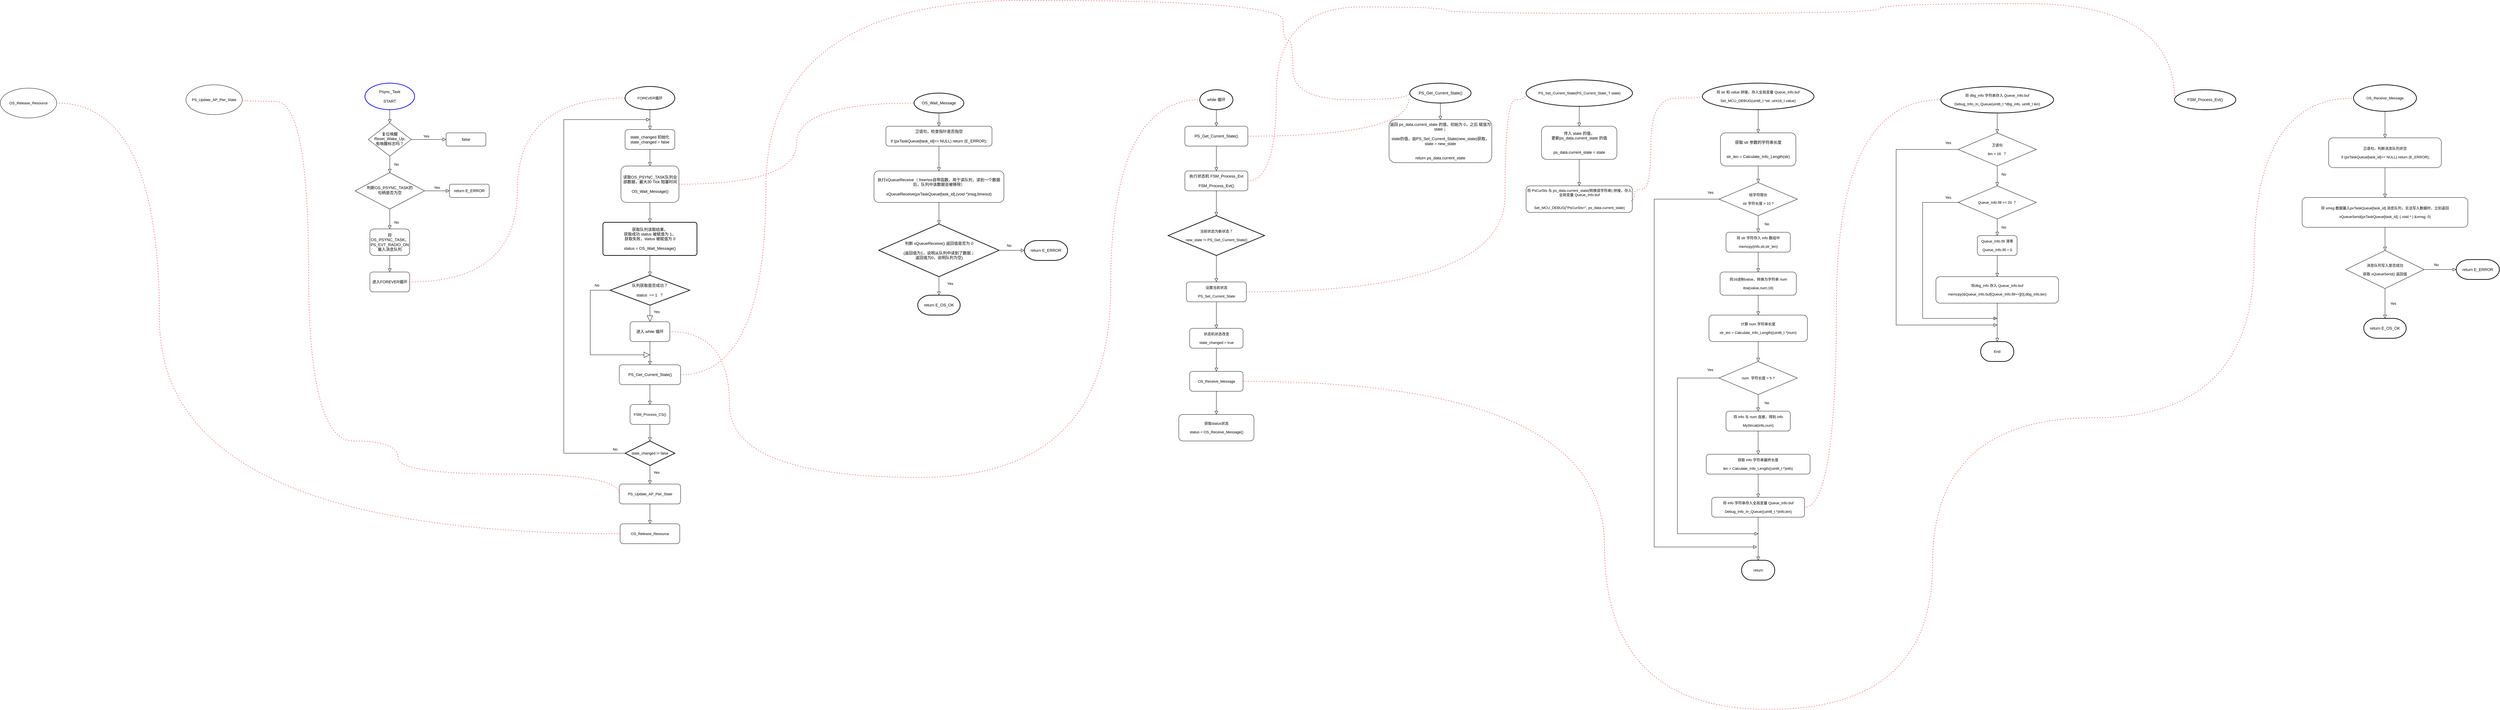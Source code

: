 <mxfile version="21.1.1" type="github">
  <diagram id="C5RBs43oDa-KdzZeNtuy" name="Page-1">
    <mxGraphModel dx="3630" dy="1656" grid="1" gridSize="10" guides="1" tooltips="1" connect="1" arrows="1" fold="1" page="1" pageScale="1" pageWidth="827" pageHeight="1169" math="0" shadow="0">
      <root>
        <mxCell id="WIyWlLk6GJQsqaUBKTNV-0" />
        <mxCell id="WIyWlLk6GJQsqaUBKTNV-1" parent="WIyWlLk6GJQsqaUBKTNV-0" />
        <mxCell id="h0zI696RxbgCG7kidYG2-146" value="" style="edgeStyle=orthogonalEdgeStyle;shape=connector;rounded=0;orthogonalLoop=1;jettySize=auto;html=1;shadow=0;labelBackgroundColor=none;strokeColor=default;strokeWidth=1;fontFamily=Helvetica;fontSize=11;fontColor=default;endArrow=block;endFill=0;endSize=8;" edge="1" parent="WIyWlLk6GJQsqaUBKTNV-1" source="h0zI696RxbgCG7kidYG2-1" target="h0zI696RxbgCG7kidYG2-6">
          <mxGeometry relative="1" as="geometry" />
        </mxCell>
        <mxCell id="h0zI696RxbgCG7kidYG2-1" value="state_changed 初始化&lt;br&gt;state_changed = false" style="rounded=1;whiteSpace=wrap;html=1;" vertex="1" parent="WIyWlLk6GJQsqaUBKTNV-1">
          <mxGeometry x="-35" y="170" width="150" height="60" as="geometry" />
        </mxCell>
        <mxCell id="h0zI696RxbgCG7kidYG2-145" value="" style="edgeStyle=orthogonalEdgeStyle;shape=connector;rounded=0;orthogonalLoop=1;jettySize=auto;html=1;shadow=0;labelBackgroundColor=none;strokeColor=default;strokeWidth=1;fontFamily=Helvetica;fontSize=11;fontColor=default;endArrow=block;endFill=0;endSize=8;" edge="1" parent="WIyWlLk6GJQsqaUBKTNV-1" source="h0zI696RxbgCG7kidYG2-6" target="h0zI696RxbgCG7kidYG2-34">
          <mxGeometry relative="1" as="geometry" />
        </mxCell>
        <mxCell id="h0zI696RxbgCG7kidYG2-6" value="读取OS_PSYNC_TASK队列全部数据，最大30 Tick 阻塞时间&lt;br&gt;&lt;br&gt;OS_Wait_Message()" style="rounded=1;whiteSpace=wrap;html=1;" vertex="1" parent="WIyWlLk6GJQsqaUBKTNV-1">
          <mxGeometry x="-47.5" y="280" width="175" height="110" as="geometry" />
        </mxCell>
        <mxCell id="h0zI696RxbgCG7kidYG2-151" value="" style="edgeStyle=orthogonalEdgeStyle;shape=connector;rounded=0;orthogonalLoop=1;jettySize=auto;html=1;shadow=0;labelBackgroundColor=none;strokeColor=default;strokeWidth=1;fontFamily=Helvetica;fontSize=11;fontColor=default;endArrow=block;endFill=0;endSize=8;" edge="1" parent="WIyWlLk6GJQsqaUBKTNV-1" source="h0zI696RxbgCG7kidYG2-9" target="h0zI696RxbgCG7kidYG2-16">
          <mxGeometry relative="1" as="geometry" />
        </mxCell>
        <mxCell id="h0zI696RxbgCG7kidYG2-9" value="卫语句，检查指针是否指空&lt;br&gt;&lt;br&gt;if (pxTaskQueue[task_id]== NULL) return (E_ERROR);" style="rounded=1;whiteSpace=wrap;html=1;" vertex="1" parent="WIyWlLk6GJQsqaUBKTNV-1">
          <mxGeometry x="752" y="160" width="320" height="60" as="geometry" />
        </mxCell>
        <mxCell id="h0zI696RxbgCG7kidYG2-152" value="" style="edgeStyle=orthogonalEdgeStyle;shape=connector;rounded=0;orthogonalLoop=1;jettySize=auto;html=1;shadow=0;labelBackgroundColor=none;strokeColor=default;strokeWidth=1;fontFamily=Helvetica;fontSize=11;fontColor=default;endArrow=block;endFill=0;endSize=8;" edge="1" parent="WIyWlLk6GJQsqaUBKTNV-1" source="h0zI696RxbgCG7kidYG2-16" target="h0zI696RxbgCG7kidYG2-22">
          <mxGeometry relative="1" as="geometry" />
        </mxCell>
        <mxCell id="h0zI696RxbgCG7kidYG2-16" value="执行xQueueReceive（ freertos自带函数，用于读队列，读到一个数据后，队列中该数据会被移除）&lt;br&gt;&lt;br&gt;xQueueReceive(pxTaskQueue[task_id],(void *)msg,timeout)" style="rounded=1;whiteSpace=wrap;html=1;" vertex="1" parent="WIyWlLk6GJQsqaUBKTNV-1">
          <mxGeometry x="716" y="295" width="392" height="95" as="geometry" />
        </mxCell>
        <mxCell id="h0zI696RxbgCG7kidYG2-153" value="" style="edgeStyle=orthogonalEdgeStyle;shape=connector;rounded=0;orthogonalLoop=1;jettySize=auto;html=1;shadow=0;labelBackgroundColor=none;strokeColor=default;strokeWidth=1;fontFamily=Helvetica;fontSize=11;fontColor=default;endArrow=block;endFill=0;endSize=8;" edge="1" parent="WIyWlLk6GJQsqaUBKTNV-1" source="h0zI696RxbgCG7kidYG2-22" target="h0zI696RxbgCG7kidYG2-29">
          <mxGeometry relative="1" as="geometry" />
        </mxCell>
        <mxCell id="h0zI696RxbgCG7kidYG2-154" value="" style="edgeStyle=orthogonalEdgeStyle;shape=connector;rounded=0;orthogonalLoop=1;jettySize=auto;html=1;shadow=0;labelBackgroundColor=none;strokeColor=default;strokeWidth=1;fontFamily=Helvetica;fontSize=11;fontColor=default;endArrow=block;endFill=0;endSize=8;" edge="1" parent="WIyWlLk6GJQsqaUBKTNV-1" source="h0zI696RxbgCG7kidYG2-22" target="h0zI696RxbgCG7kidYG2-26">
          <mxGeometry relative="1" as="geometry" />
        </mxCell>
        <mxCell id="h0zI696RxbgCG7kidYG2-22" value="判断 xQueueReceive() 返回值是否为 0&lt;br&gt;&lt;br&gt;(返回值为1，说明从队列中读到了数据；&lt;br&gt;返回值为0，说明队列为空)" style="strokeWidth=2;html=1;shape=mxgraph.flowchart.decision;whiteSpace=wrap;rounded=1;strokeColor=default;fontFamily=Helvetica;fontSize=12;fontColor=default;fillColor=default;" vertex="1" parent="WIyWlLk6GJQsqaUBKTNV-1">
          <mxGeometry x="730.5" y="455" width="363" height="159" as="geometry" />
        </mxCell>
        <mxCell id="h0zI696RxbgCG7kidYG2-26" value="return&amp;nbsp;E_OS_OK" style="strokeWidth=2;html=1;shape=mxgraph.flowchart.terminator;whiteSpace=wrap;rounded=1;strokeColor=default;fontFamily=Helvetica;fontSize=12;fontColor=default;fillColor=default;" vertex="1" parent="WIyWlLk6GJQsqaUBKTNV-1">
          <mxGeometry x="848" y="670" width="128" height="60" as="geometry" />
        </mxCell>
        <mxCell id="h0zI696RxbgCG7kidYG2-150" value="" style="edgeStyle=orthogonalEdgeStyle;shape=connector;rounded=0;orthogonalLoop=1;jettySize=auto;html=1;shadow=0;labelBackgroundColor=none;strokeColor=default;strokeWidth=1;fontFamily=Helvetica;fontSize=11;fontColor=default;endArrow=block;endFill=0;endSize=8;" edge="1" parent="WIyWlLk6GJQsqaUBKTNV-1" source="h0zI696RxbgCG7kidYG2-28" target="h0zI696RxbgCG7kidYG2-9">
          <mxGeometry relative="1" as="geometry" />
        </mxCell>
        <mxCell id="h0zI696RxbgCG7kidYG2-28" value="OS_Wait_Message" style="strokeWidth=2;html=1;shape=mxgraph.flowchart.start_1;whiteSpace=wrap;rounded=1;strokeColor=default;fontFamily=Helvetica;fontSize=12;fontColor=default;fillColor=default;" vertex="1" parent="WIyWlLk6GJQsqaUBKTNV-1">
          <mxGeometry x="837" y="60" width="150" height="60" as="geometry" />
        </mxCell>
        <mxCell id="h0zI696RxbgCG7kidYG2-29" value="return&amp;nbsp;E_ERROR" style="strokeWidth=2;html=1;shape=mxgraph.flowchart.terminator;whiteSpace=wrap;rounded=1;strokeColor=default;fontFamily=Helvetica;fontSize=12;fontColor=default;fillColor=default;" vertex="1" parent="WIyWlLk6GJQsqaUBKTNV-1">
          <mxGeometry x="1170" y="505" width="130" height="60" as="geometry" />
        </mxCell>
        <mxCell id="h0zI696RxbgCG7kidYG2-116" value="" style="edgeStyle=orthogonalEdgeStyle;shape=connector;rounded=0;orthogonalLoop=1;jettySize=auto;html=1;shadow=0;labelBackgroundColor=none;strokeColor=default;strokeWidth=1;fontFamily=Helvetica;fontSize=11;fontColor=default;endArrow=block;endFill=0;endSize=8;" edge="1" parent="WIyWlLk6GJQsqaUBKTNV-1" source="h0zI696RxbgCG7kidYG2-34" target="h0zI696RxbgCG7kidYG2-37">
          <mxGeometry relative="1" as="geometry" />
        </mxCell>
        <mxCell id="h0zI696RxbgCG7kidYG2-34" value="获取队列读取结果，&lt;br&gt;获取成功 status 被赋值为 1，&lt;br&gt;获取失败，status 被赋值为 0&lt;br&gt;&lt;br&gt;status = OS_Wait_Message()" style="rounded=1;whiteSpace=wrap;html=1;absoluteArcSize=1;arcSize=14;strokeWidth=2;strokeColor=default;fontFamily=Helvetica;fontSize=12;fontColor=default;fillColor=default;fontStyle=0" vertex="1" parent="WIyWlLk6GJQsqaUBKTNV-1">
          <mxGeometry x="-101.87" y="450" width="283.75" height="100" as="geometry" />
        </mxCell>
        <mxCell id="h0zI696RxbgCG7kidYG2-37" value="队列获取是否成功？&lt;br&gt;&lt;br&gt;status&amp;nbsp; == 1&amp;nbsp; ？" style="strokeWidth=2;html=1;shape=mxgraph.flowchart.decision;whiteSpace=wrap;rounded=1;strokeColor=default;fontFamily=Helvetica;fontSize=12;fontColor=default;fillColor=default;" vertex="1" parent="WIyWlLk6GJQsqaUBKTNV-1">
          <mxGeometry x="-80" y="610" width="240" height="90" as="geometry" />
        </mxCell>
        <mxCell id="h0zI696RxbgCG7kidYG2-200" value="" style="edgeStyle=orthogonalEdgeStyle;shape=connector;rounded=0;orthogonalLoop=1;jettySize=auto;html=1;shadow=0;labelBackgroundColor=none;strokeColor=default;strokeWidth=1;fontFamily=Helvetica;fontSize=11;fontColor=default;endArrow=block;endFill=0;endSize=8;" edge="1" parent="WIyWlLk6GJQsqaUBKTNV-1" source="h0zI696RxbgCG7kidYG2-40" target="h0zI696RxbgCG7kidYG2-198">
          <mxGeometry relative="1" as="geometry" />
        </mxCell>
        <mxCell id="h0zI696RxbgCG7kidYG2-40" value="PS_Get_Current_State()" style="rounded=1;whiteSpace=wrap;html=1;strokeColor=default;fontFamily=Helvetica;fontSize=12;fontColor=default;fillColor=default;" vertex="1" parent="WIyWlLk6GJQsqaUBKTNV-1">
          <mxGeometry x="1654" y="160" width="190" height="60" as="geometry" />
        </mxCell>
        <mxCell id="h0zI696RxbgCG7kidYG2-77" value="" style="edgeStyle=orthogonalEdgeStyle;shape=connector;rounded=0;orthogonalLoop=1;jettySize=auto;html=1;shadow=0;labelBackgroundColor=none;strokeColor=default;strokeWidth=1;fontFamily=Helvetica;fontSize=11;fontColor=default;endArrow=block;endFill=0;endSize=8;exitX=0.5;exitY=1;exitDx=0;exitDy=0;" edge="1" parent="WIyWlLk6GJQsqaUBKTNV-1" source="h0zI696RxbgCG7kidYG2-44" target="h0zI696RxbgCG7kidYG2-54">
          <mxGeometry relative="1" as="geometry">
            <Array as="points" />
          </mxGeometry>
        </mxCell>
        <mxCell id="h0zI696RxbgCG7kidYG2-44" value="进入 while 循环" style="rounded=1;whiteSpace=wrap;html=1;strokeColor=default;fontFamily=Helvetica;fontSize=12;fontColor=default;fillColor=default;" vertex="1" parent="WIyWlLk6GJQsqaUBKTNV-1">
          <mxGeometry x="-20" y="750" width="120" height="60" as="geometry" />
        </mxCell>
        <mxCell id="h0zI696RxbgCG7kidYG2-155" value="" style="edgeStyle=orthogonalEdgeStyle;shape=connector;rounded=0;orthogonalLoop=1;jettySize=auto;html=1;shadow=0;labelBackgroundColor=none;strokeColor=default;strokeWidth=1;fontFamily=Helvetica;fontSize=11;fontColor=default;endArrow=block;endFill=0;endSize=8;" edge="1" parent="WIyWlLk6GJQsqaUBKTNV-1" source="h0zI696RxbgCG7kidYG2-45" target="h0zI696RxbgCG7kidYG2-40">
          <mxGeometry relative="1" as="geometry" />
        </mxCell>
        <mxCell id="h0zI696RxbgCG7kidYG2-45" value="while 循环" style="strokeWidth=2;html=1;shape=mxgraph.flowchart.start_1;whiteSpace=wrap;rounded=1;strokeColor=default;fontFamily=Helvetica;fontSize=12;fontColor=default;fillColor=default;" vertex="1" parent="WIyWlLk6GJQsqaUBKTNV-1">
          <mxGeometry x="1699" y="50" width="100" height="60" as="geometry" />
        </mxCell>
        <mxCell id="h0zI696RxbgCG7kidYG2-51" value="" style="endArrow=none;dashed=1;html=1;dashPattern=1 3;strokeWidth=2;rounded=0;fontFamily=Helvetica;fontSize=12;fontColor=default;exitX=1;exitY=0.5;exitDx=0;exitDy=0;entryX=0;entryY=0.5;entryDx=0;entryDy=0;entryPerimeter=0;edgeStyle=orthogonalEdgeStyle;curved=1;fillColor=#FF3333;strokeColor=#FF3333;" edge="1" parent="WIyWlLk6GJQsqaUBKTNV-1" source="h0zI696RxbgCG7kidYG2-6" target="h0zI696RxbgCG7kidYG2-28">
          <mxGeometry width="50" height="50" relative="1" as="geometry">
            <mxPoint x="330" y="520" as="sourcePoint" />
            <mxPoint x="550" y="470" as="targetPoint" />
          </mxGeometry>
        </mxCell>
        <mxCell id="h0zI696RxbgCG7kidYG2-53" value="" style="endArrow=none;dashed=1;html=1;dashPattern=1 3;strokeWidth=2;rounded=0;fontFamily=Helvetica;fontSize=12;fontColor=default;exitX=1;exitY=0.5;exitDx=0;exitDy=0;edgeStyle=orthogonalEdgeStyle;curved=1;fillColor=#FF3333;strokeColor=#FF3333;entryX=0;entryY=0.5;entryDx=0;entryDy=0;entryPerimeter=0;" edge="1" parent="WIyWlLk6GJQsqaUBKTNV-1" source="h0zI696RxbgCG7kidYG2-44" target="h0zI696RxbgCG7kidYG2-45">
          <mxGeometry width="50" height="50" relative="1" as="geometry">
            <mxPoint x="970.43" y="885" as="sourcePoint" />
            <mxPoint x="1690" y="80" as="targetPoint" />
            <Array as="points">
              <mxPoint x="280" y="1220" />
              <mxPoint x="1430" y="1220" />
              <mxPoint x="1430" y="80" />
            </Array>
          </mxGeometry>
        </mxCell>
        <mxCell id="h0zI696RxbgCG7kidYG2-158" value="" style="edgeStyle=orthogonalEdgeStyle;shape=connector;rounded=0;orthogonalLoop=1;jettySize=auto;html=1;shadow=0;labelBackgroundColor=none;strokeColor=default;strokeWidth=1;fontFamily=Helvetica;fontSize=11;fontColor=default;endArrow=block;endFill=0;endSize=8;" edge="1" parent="WIyWlLk6GJQsqaUBKTNV-1" source="h0zI696RxbgCG7kidYG2-54" target="h0zI696RxbgCG7kidYG2-157">
          <mxGeometry relative="1" as="geometry" />
        </mxCell>
        <mxCell id="h0zI696RxbgCG7kidYG2-54" value="PS_Get_Current_State()" style="rounded=1;whiteSpace=wrap;html=1;strokeColor=default;fontFamily=Helvetica;fontSize=12;fontColor=default;fillColor=default;" vertex="1" parent="WIyWlLk6GJQsqaUBKTNV-1">
          <mxGeometry x="-52.49" y="880" width="185" height="60" as="geometry" />
        </mxCell>
        <mxCell id="h0zI696RxbgCG7kidYG2-55" value="返回 ps_data.current_state 的值，初始为 0，之后 赋值为 state；&lt;br&gt;&lt;br&gt;&lt;div style=&quot;&quot;&gt;&lt;span style=&quot;background-color: initial;&quot;&gt;state的值，由PS_Set_Current_State(new_state)获取，state = new_state&lt;/span&gt;&lt;/div&gt;&lt;br&gt;&lt;br&gt;return&amp;nbsp;ps_data.current_state" style="rounded=1;whiteSpace=wrap;html=1;strokeColor=default;fontFamily=Helvetica;fontSize=12;fontColor=default;fillColor=default;align=center;" vertex="1" parent="WIyWlLk6GJQsqaUBKTNV-1">
          <mxGeometry x="2270" y="140" width="310" height="130" as="geometry" />
        </mxCell>
        <mxCell id="h0zI696RxbgCG7kidYG2-156" value="" style="edgeStyle=orthogonalEdgeStyle;shape=connector;rounded=0;orthogonalLoop=1;jettySize=auto;html=1;shadow=0;labelBackgroundColor=none;strokeColor=default;strokeWidth=1;fontFamily=Helvetica;fontSize=11;fontColor=default;endArrow=block;endFill=0;endSize=8;" edge="1" parent="WIyWlLk6GJQsqaUBKTNV-1" source="h0zI696RxbgCG7kidYG2-57" target="h0zI696RxbgCG7kidYG2-55">
          <mxGeometry relative="1" as="geometry" />
        </mxCell>
        <mxCell id="h0zI696RxbgCG7kidYG2-57" value="PS_Get_Current_State()" style="strokeWidth=2;html=1;shape=mxgraph.flowchart.start_1;whiteSpace=wrap;rounded=1;strokeColor=default;fontFamily=Helvetica;fontSize=12;fontColor=default;fillColor=default;" vertex="1" parent="WIyWlLk6GJQsqaUBKTNV-1">
          <mxGeometry x="2332.5" y="30" width="185" height="60" as="geometry" />
        </mxCell>
        <mxCell id="h0zI696RxbgCG7kidYG2-82" value="" style="endArrow=none;dashed=1;html=1;dashPattern=1 3;strokeWidth=2;rounded=0;fontFamily=Helvetica;fontSize=12;fontColor=default;edgeStyle=orthogonalEdgeStyle;curved=1;fillColor=#FF3333;strokeColor=#FF3333;entryX=0;entryY=0.5;entryDx=0;entryDy=0;entryPerimeter=0;exitX=1;exitY=0.5;exitDx=0;exitDy=0;" edge="1" parent="WIyWlLk6GJQsqaUBKTNV-1" source="h0zI696RxbgCG7kidYG2-54" target="h0zI696RxbgCG7kidYG2-57">
          <mxGeometry width="50" height="50" relative="1" as="geometry">
            <mxPoint x="490" y="1500" as="sourcePoint" />
            <mxPoint x="1909.51" y="270" as="targetPoint" />
            <Array as="points">
              <mxPoint x="390" y="910" />
              <mxPoint x="390" y="-220" />
              <mxPoint x="1950" y="-220" />
              <mxPoint x="1950" y="-100" />
              <mxPoint x="1980" y="-100" />
              <mxPoint x="1980" y="80" />
            </Array>
          </mxGeometry>
        </mxCell>
        <mxCell id="h0zI696RxbgCG7kidYG2-122" value="Yes" style="endArrow=block;endSize=16;endFill=0;html=1;rounded=0;shadow=0;labelBackgroundColor=none;strokeColor=default;strokeWidth=1;fontFamily=Helvetica;fontSize=11;fontColor=default;shape=connector;exitX=0.5;exitY=1;exitDx=0;exitDy=0;exitPerimeter=0;" edge="1" parent="WIyWlLk6GJQsqaUBKTNV-1" source="h0zI696RxbgCG7kidYG2-37" target="h0zI696RxbgCG7kidYG2-44">
          <mxGeometry x="-0.2" y="20" width="160" relative="1" as="geometry">
            <mxPoint x="140" y="890" as="sourcePoint" />
            <mxPoint x="300" y="890" as="targetPoint" />
            <mxPoint as="offset" />
          </mxGeometry>
        </mxCell>
        <mxCell id="h0zI696RxbgCG7kidYG2-144" value="No" style="endArrow=block;endSize=16;endFill=0;html=1;rounded=0;shadow=0;labelBackgroundColor=none;strokeColor=default;strokeWidth=1;fontFamily=Helvetica;fontSize=11;fontColor=default;shape=connector;exitX=0;exitY=0.5;exitDx=0;exitDy=0;exitPerimeter=0;" edge="1" parent="WIyWlLk6GJQsqaUBKTNV-1" source="h0zI696RxbgCG7kidYG2-37">
          <mxGeometry x="-0.816" y="-15" width="160" relative="1" as="geometry">
            <mxPoint x="60" y="720" as="sourcePoint" />
            <mxPoint x="40" y="850" as="targetPoint" />
            <Array as="points">
              <mxPoint x="-140" y="655" />
              <mxPoint x="-140" y="850" />
            </Array>
            <mxPoint as="offset" />
          </mxGeometry>
        </mxCell>
        <mxCell id="h0zI696RxbgCG7kidYG2-160" value="" style="edgeStyle=orthogonalEdgeStyle;shape=connector;rounded=0;orthogonalLoop=1;jettySize=auto;html=1;shadow=0;labelBackgroundColor=none;strokeColor=default;strokeWidth=1;fontFamily=Helvetica;fontSize=11;fontColor=default;endArrow=block;endFill=0;endSize=8;" edge="1" parent="WIyWlLk6GJQsqaUBKTNV-1" source="h0zI696RxbgCG7kidYG2-157" target="h0zI696RxbgCG7kidYG2-159">
          <mxGeometry relative="1" as="geometry" />
        </mxCell>
        <mxCell id="h0zI696RxbgCG7kidYG2-157" value="FSM_Process_CS()" style="rounded=1;whiteSpace=wrap;html=1;shadow=0;strokeColor=default;strokeWidth=1;fontFamily=Helvetica;fontSize=11;fontColor=default;fillColor=default;" vertex="1" parent="WIyWlLk6GJQsqaUBKTNV-1">
          <mxGeometry x="-20" y="1000" width="120" height="60" as="geometry" />
        </mxCell>
        <mxCell id="h0zI696RxbgCG7kidYG2-162" value="" style="edgeStyle=orthogonalEdgeStyle;shape=connector;rounded=0;orthogonalLoop=1;jettySize=auto;html=1;shadow=0;labelBackgroundColor=none;strokeColor=default;strokeWidth=1;fontFamily=Helvetica;fontSize=11;fontColor=default;endArrow=block;endFill=0;endSize=8;" edge="1" parent="WIyWlLk6GJQsqaUBKTNV-1" source="h0zI696RxbgCG7kidYG2-159" target="h0zI696RxbgCG7kidYG2-161">
          <mxGeometry relative="1" as="geometry" />
        </mxCell>
        <mxCell id="h0zI696RxbgCG7kidYG2-184" style="edgeStyle=orthogonalEdgeStyle;shape=connector;rounded=0;orthogonalLoop=1;jettySize=auto;html=1;exitX=0;exitY=0.5;exitDx=0;exitDy=0;exitPerimeter=0;shadow=0;labelBackgroundColor=none;strokeColor=default;strokeWidth=1;fontFamily=Helvetica;fontSize=11;fontColor=default;endArrow=block;endFill=0;endSize=8;" edge="1" parent="WIyWlLk6GJQsqaUBKTNV-1" source="h0zI696RxbgCG7kidYG2-159">
          <mxGeometry relative="1" as="geometry">
            <mxPoint x="40" y="140" as="targetPoint" />
            <Array as="points">
              <mxPoint x="-220" y="1147" />
              <mxPoint x="-220" y="140" />
            </Array>
          </mxGeometry>
        </mxCell>
        <mxCell id="h0zI696RxbgCG7kidYG2-159" value="state_changed != false" style="strokeWidth=2;html=1;shape=mxgraph.flowchart.decision;whiteSpace=wrap;shadow=0;strokeColor=default;fontFamily=Helvetica;fontSize=11;fontColor=default;fillColor=default;" vertex="1" parent="WIyWlLk6GJQsqaUBKTNV-1">
          <mxGeometry x="-34.99" y="1110" width="150" height="74" as="geometry" />
        </mxCell>
        <mxCell id="h0zI696RxbgCG7kidYG2-164" value="" style="edgeStyle=orthogonalEdgeStyle;shape=connector;rounded=0;orthogonalLoop=1;jettySize=auto;html=1;shadow=0;labelBackgroundColor=none;strokeColor=default;strokeWidth=1;fontFamily=Helvetica;fontSize=11;fontColor=default;endArrow=block;endFill=0;endSize=8;" edge="1" parent="WIyWlLk6GJQsqaUBKTNV-1" source="h0zI696RxbgCG7kidYG2-161" target="h0zI696RxbgCG7kidYG2-163">
          <mxGeometry relative="1" as="geometry" />
        </mxCell>
        <mxCell id="h0zI696RxbgCG7kidYG2-161" value="PS_Update_AP_Pwr_State" style="rounded=1;whiteSpace=wrap;html=1;shadow=0;strokeColor=default;strokeWidth=1;fontFamily=Helvetica;fontSize=11;fontColor=default;fillColor=default;" vertex="1" parent="WIyWlLk6GJQsqaUBKTNV-1">
          <mxGeometry x="-52.49" y="1240" width="185" height="60" as="geometry" />
        </mxCell>
        <mxCell id="h0zI696RxbgCG7kidYG2-163" value="OS_Release_Resource" style="rounded=1;whiteSpace=wrap;html=1;shadow=0;strokeColor=default;strokeWidth=1;fontFamily=Helvetica;fontSize=11;fontColor=default;fillColor=default;" vertex="1" parent="WIyWlLk6GJQsqaUBKTNV-1">
          <mxGeometry x="-50" y="1360" width="180" height="60" as="geometry" />
        </mxCell>
        <mxCell id="h0zI696RxbgCG7kidYG2-165" value="No" style="rounded=0;html=1;jettySize=auto;orthogonalLoop=1;fontSize=11;endArrow=block;endFill=0;endSize=8;strokeWidth=1;shadow=0;labelBackgroundColor=none;edgeStyle=orthogonalEdgeStyle;" edge="1" parent="WIyWlLk6GJQsqaUBKTNV-1" source="h0zI696RxbgCG7kidYG2-167" target="h0zI696RxbgCG7kidYG2-171">
          <mxGeometry y="20" relative="1" as="geometry">
            <mxPoint as="offset" />
            <Array as="points">
              <mxPoint x="-745" y="300" />
            </Array>
          </mxGeometry>
        </mxCell>
        <mxCell id="h0zI696RxbgCG7kidYG2-166" value="Yes" style="edgeStyle=orthogonalEdgeStyle;rounded=0;html=1;jettySize=auto;orthogonalLoop=1;fontSize=11;endArrow=block;endFill=0;endSize=8;strokeWidth=1;shadow=0;labelBackgroundColor=none;" edge="1" parent="WIyWlLk6GJQsqaUBKTNV-1" source="h0zI696RxbgCG7kidYG2-167" target="h0zI696RxbgCG7kidYG2-168">
          <mxGeometry x="-0.143" y="10" relative="1" as="geometry">
            <mxPoint as="offset" />
          </mxGeometry>
        </mxCell>
        <mxCell id="h0zI696RxbgCG7kidYG2-167" value="复位唤醒Reset_Wake_Up,&lt;br&gt;有唤醒标志吗？" style="rhombus;whiteSpace=wrap;html=1;shadow=0;fontFamily=Helvetica;fontSize=12;align=center;strokeWidth=1;spacing=6;spacingTop=-4;" vertex="1" parent="WIyWlLk6GJQsqaUBKTNV-1">
          <mxGeometry x="-810" y="150" width="130" height="100" as="geometry" />
        </mxCell>
        <mxCell id="h0zI696RxbgCG7kidYG2-168" value="false" style="rounded=1;whiteSpace=wrap;html=1;fontSize=12;glass=0;strokeWidth=1;shadow=0;" vertex="1" parent="WIyWlLk6GJQsqaUBKTNV-1">
          <mxGeometry x="-575" y="180" width="120" height="40" as="geometry" />
        </mxCell>
        <mxCell id="h0zI696RxbgCG7kidYG2-169" value="No" style="rounded=0;html=1;jettySize=auto;orthogonalLoop=1;fontSize=11;endArrow=block;endFill=0;endSize=8;strokeWidth=1;shadow=0;labelBackgroundColor=none;edgeStyle=orthogonalEdgeStyle;" edge="1" parent="WIyWlLk6GJQsqaUBKTNV-1" source="h0zI696RxbgCG7kidYG2-171" target="h0zI696RxbgCG7kidYG2-173">
          <mxGeometry x="0.333" y="20" relative="1" as="geometry">
            <mxPoint as="offset" />
          </mxGeometry>
        </mxCell>
        <mxCell id="h0zI696RxbgCG7kidYG2-170" value="Yes" style="edgeStyle=orthogonalEdgeStyle;rounded=0;html=1;jettySize=auto;orthogonalLoop=1;fontSize=11;endArrow=block;endFill=0;endSize=8;strokeWidth=1;shadow=0;labelBackgroundColor=none;" edge="1" parent="WIyWlLk6GJQsqaUBKTNV-1" source="h0zI696RxbgCG7kidYG2-171" target="h0zI696RxbgCG7kidYG2-174">
          <mxGeometry x="-0.009" y="10" relative="1" as="geometry">
            <mxPoint as="offset" />
          </mxGeometry>
        </mxCell>
        <mxCell id="h0zI696RxbgCG7kidYG2-171" value="判断OS_PSYNC_TASK的&lt;br&gt;句柄是否为空" style="rhombus;whiteSpace=wrap;html=1;shadow=0;fontFamily=Helvetica;fontSize=12;align=center;strokeWidth=1;spacing=6;spacingTop=-4;" vertex="1" parent="WIyWlLk6GJQsqaUBKTNV-1">
          <mxGeometry x="-850" y="300" width="210" height="110" as="geometry" />
        </mxCell>
        <mxCell id="h0zI696RxbgCG7kidYG2-172" value="" style="edgeStyle=orthogonalEdgeStyle;shape=connector;rounded=0;orthogonalLoop=1;jettySize=auto;html=1;shadow=0;labelBackgroundColor=none;strokeColor=default;strokeWidth=1;fontFamily=Helvetica;fontSize=11;fontColor=default;endArrow=block;endFill=0;endSize=8;" edge="1" parent="WIyWlLk6GJQsqaUBKTNV-1" source="h0zI696RxbgCG7kidYG2-173">
          <mxGeometry relative="1" as="geometry">
            <mxPoint x="-745" y="600" as="targetPoint" />
          </mxGeometry>
        </mxCell>
        <mxCell id="h0zI696RxbgCG7kidYG2-173" value="将OS_PSYNC_TASK、PS_EVT_RADIO_ON塞入消息队列" style="rounded=1;whiteSpace=wrap;html=1;fontSize=12;glass=0;strokeWidth=1;shadow=0;" vertex="1" parent="WIyWlLk6GJQsqaUBKTNV-1">
          <mxGeometry x="-805" y="470" width="120" height="80" as="geometry" />
        </mxCell>
        <mxCell id="h0zI696RxbgCG7kidYG2-174" value="return&amp;nbsp;E_ERROR" style="rounded=1;whiteSpace=wrap;html=1;fontSize=12;glass=0;strokeWidth=1;shadow=0;" vertex="1" parent="WIyWlLk6GJQsqaUBKTNV-1">
          <mxGeometry x="-565" y="335" width="120" height="40" as="geometry" />
        </mxCell>
        <mxCell id="h0zI696RxbgCG7kidYG2-175" value="" style="edgeStyle=orthogonalEdgeStyle;shape=connector;rounded=0;orthogonalLoop=1;jettySize=auto;html=1;shadow=0;labelBackgroundColor=none;strokeColor=default;strokeWidth=1;fontFamily=Helvetica;fontSize=11;fontColor=default;endArrow=block;endFill=0;endSize=8;" edge="1" parent="WIyWlLk6GJQsqaUBKTNV-1" source="h0zI696RxbgCG7kidYG2-176" target="h0zI696RxbgCG7kidYG2-167">
          <mxGeometry relative="1" as="geometry" />
        </mxCell>
        <mxCell id="h0zI696RxbgCG7kidYG2-176" value="Psync_Task&lt;br&gt;&lt;br&gt;START" style="strokeWidth=2;html=1;shape=mxgraph.flowchart.start_1;whiteSpace=wrap;rounded=1;strokeColor=#0000FF;fontFamily=Helvetica;fontSize=12;fontColor=default;fillColor=default;" vertex="1" parent="WIyWlLk6GJQsqaUBKTNV-1">
          <mxGeometry x="-819.99" y="30" width="150" height="80" as="geometry" />
        </mxCell>
        <mxCell id="h0zI696RxbgCG7kidYG2-177" value="进入FOREVER循环" style="rounded=1;whiteSpace=wrap;html=1;" vertex="1" parent="WIyWlLk6GJQsqaUBKTNV-1">
          <mxGeometry x="-804.99" y="600" width="120" height="60" as="geometry" />
        </mxCell>
        <mxCell id="h0zI696RxbgCG7kidYG2-185" value="" style="edgeStyle=orthogonalEdgeStyle;shape=connector;rounded=0;orthogonalLoop=1;jettySize=auto;html=1;shadow=0;labelBackgroundColor=none;strokeColor=default;strokeWidth=1;fontFamily=Helvetica;fontSize=11;fontColor=default;endArrow=block;endFill=0;endSize=8;" edge="1" parent="WIyWlLk6GJQsqaUBKTNV-1" source="h0zI696RxbgCG7kidYG2-178" target="h0zI696RxbgCG7kidYG2-1">
          <mxGeometry relative="1" as="geometry" />
        </mxCell>
        <mxCell id="h0zI696RxbgCG7kidYG2-178" value="FOREVER循环" style="strokeWidth=2;html=1;shape=mxgraph.flowchart.start_1;whiteSpace=wrap;shadow=0;strokeColor=default;fontFamily=Helvetica;fontSize=11;fontColor=default;fillColor=default;" vertex="1" parent="WIyWlLk6GJQsqaUBKTNV-1">
          <mxGeometry x="-34.99" y="40" width="150" height="70" as="geometry" />
        </mxCell>
        <mxCell id="h0zI696RxbgCG7kidYG2-182" value="" style="endArrow=none;dashed=1;html=1;dashPattern=1 3;strokeWidth=2;rounded=0;shadow=0;labelBackgroundColor=none;strokeColor=#FF3333;fontFamily=Helvetica;fontSize=11;fontColor=default;endSize=8;shape=connector;exitX=1;exitY=0.5;exitDx=0;exitDy=0;entryX=0;entryY=0.5;entryDx=0;entryDy=0;entryPerimeter=0;edgeStyle=orthogonalEdgeStyle;curved=1;" edge="1" parent="WIyWlLk6GJQsqaUBKTNV-1" source="h0zI696RxbgCG7kidYG2-177" target="h0zI696RxbgCG7kidYG2-178">
          <mxGeometry width="50" height="50" relative="1" as="geometry">
            <mxPoint x="-340" y="470" as="sourcePoint" />
            <mxPoint x="-290" y="420" as="targetPoint" />
          </mxGeometry>
        </mxCell>
        <mxCell id="h0zI696RxbgCG7kidYG2-186" value="Yes" style="text;html=1;strokeColor=none;fillColor=none;align=center;verticalAlign=middle;whiteSpace=wrap;rounded=0;fontSize=11;fontFamily=Helvetica;fontColor=default;" vertex="1" parent="WIyWlLk6GJQsqaUBKTNV-1">
          <mxGeometry x="30" y="1190" width="60" height="30" as="geometry" />
        </mxCell>
        <mxCell id="h0zI696RxbgCG7kidYG2-187" value="No" style="text;html=1;strokeColor=none;fillColor=none;align=center;verticalAlign=middle;whiteSpace=wrap;rounded=0;fontSize=11;fontFamily=Helvetica;fontColor=default;" vertex="1" parent="WIyWlLk6GJQsqaUBKTNV-1">
          <mxGeometry x="-94.99" y="1120" width="60" height="30" as="geometry" />
        </mxCell>
        <mxCell id="h0zI696RxbgCG7kidYG2-188" value="PS_Update_AP_Pwr_State" style="ellipse;whiteSpace=wrap;html=1;shadow=0;strokeColor=default;strokeWidth=1;fontFamily=Helvetica;fontSize=11;fontColor=default;fillColor=default;" vertex="1" parent="WIyWlLk6GJQsqaUBKTNV-1">
          <mxGeometry x="-1360" y="35" width="170" height="90" as="geometry" />
        </mxCell>
        <mxCell id="h0zI696RxbgCG7kidYG2-190" value="" style="endArrow=none;dashed=1;html=1;dashPattern=1 3;strokeWidth=2;rounded=0;shadow=0;labelBackgroundColor=none;strokeColor=#FF3333;fontFamily=Helvetica;fontSize=11;fontColor=default;endSize=8;shape=connector;exitX=1;exitY=0.5;exitDx=0;exitDy=0;entryX=0;entryY=0.5;entryDx=0;entryDy=0;edgeStyle=orthogonalEdgeStyle;curved=1;" edge="1" parent="WIyWlLk6GJQsqaUBKTNV-1" source="h0zI696RxbgCG7kidYG2-188" target="h0zI696RxbgCG7kidYG2-161">
          <mxGeometry width="50" height="50" relative="1" as="geometry">
            <mxPoint x="-610" y="1412.5" as="sourcePoint" />
            <mxPoint x="40" y="857.5" as="targetPoint" />
            <Array as="points">
              <mxPoint x="-1190" y="85" />
              <mxPoint x="-990" y="85" />
              <mxPoint x="-990" y="1110" />
              <mxPoint x="-720" y="1110" />
              <mxPoint x="-720" y="1210" />
              <mxPoint x="-52" y="1210" />
            </Array>
          </mxGeometry>
        </mxCell>
        <mxCell id="h0zI696RxbgCG7kidYG2-193" value="OS_Release_Resource" style="ellipse;whiteSpace=wrap;html=1;shadow=0;strokeColor=default;strokeWidth=1;fontFamily=Helvetica;fontSize=11;fontColor=default;fillColor=default;" vertex="1" parent="WIyWlLk6GJQsqaUBKTNV-1">
          <mxGeometry x="-1920" y="45" width="170" height="90" as="geometry" />
        </mxCell>
        <mxCell id="h0zI696RxbgCG7kidYG2-194" value="" style="endArrow=none;dashed=1;html=1;dashPattern=1 3;strokeWidth=2;rounded=0;shadow=0;labelBackgroundColor=none;strokeColor=#FF3333;fontFamily=Helvetica;fontSize=11;fontColor=default;endSize=8;shape=connector;exitX=0;exitY=0.5;exitDx=0;exitDy=0;entryX=1;entryY=0.5;entryDx=0;entryDy=0;edgeStyle=orthogonalEdgeStyle;curved=1;" edge="1" parent="WIyWlLk6GJQsqaUBKTNV-1" source="h0zI696RxbgCG7kidYG2-163" target="h0zI696RxbgCG7kidYG2-193">
          <mxGeometry width="50" height="50" relative="1" as="geometry">
            <mxPoint x="-47.5" y="1605" as="sourcePoint" />
            <mxPoint x="465.5" y="1430" as="targetPoint" />
            <Array as="points">
              <mxPoint x="-1440" y="1390" />
              <mxPoint x="-1440" y="90" />
            </Array>
          </mxGeometry>
        </mxCell>
        <mxCell id="h0zI696RxbgCG7kidYG2-219" style="edgeStyle=orthogonalEdgeStyle;shape=connector;rounded=0;orthogonalLoop=1;jettySize=auto;html=1;shadow=0;labelBackgroundColor=none;strokeColor=default;strokeWidth=1;fontFamily=Helvetica;fontSize=11;fontColor=default;endArrow=block;endFill=0;endSize=8;" edge="1" parent="WIyWlLk6GJQsqaUBKTNV-1" source="h0zI696RxbgCG7kidYG2-198" target="h0zI696RxbgCG7kidYG2-205">
          <mxGeometry relative="1" as="geometry" />
        </mxCell>
        <mxCell id="h0zI696RxbgCG7kidYG2-198" value="执行状态机&amp;nbsp;FSM_Process_Evt&lt;br&gt;&lt;br&gt;FSM_Process_Evt()" style="rounded=1;whiteSpace=wrap;html=1;strokeColor=default;fontFamily=Helvetica;fontSize=12;fontColor=default;fillColor=default;" vertex="1" parent="WIyWlLk6GJQsqaUBKTNV-1">
          <mxGeometry x="1654" y="295" width="190" height="60" as="geometry" />
        </mxCell>
        <mxCell id="h0zI696RxbgCG7kidYG2-199" value="" style="endArrow=none;dashed=1;html=1;dashPattern=1 3;strokeWidth=2;rounded=0;fontFamily=Helvetica;fontSize=12;fontColor=default;exitX=1;exitY=0.5;exitDx=0;exitDy=0;entryX=-0.014;entryY=0.772;entryDx=0;entryDy=0;entryPerimeter=0;edgeStyle=orthogonalEdgeStyle;curved=1;fillColor=#FF3333;strokeColor=#FF3333;" edge="1" parent="WIyWlLk6GJQsqaUBKTNV-1" source="h0zI696RxbgCG7kidYG2-40" target="h0zI696RxbgCG7kidYG2-57">
          <mxGeometry width="50" height="50" relative="1" as="geometry">
            <mxPoint x="1920" y="322.5" as="sourcePoint" />
            <mxPoint x="2629" y="77.5" as="targetPoint" />
          </mxGeometry>
        </mxCell>
        <mxCell id="h0zI696RxbgCG7kidYG2-203" value="FSM_Process_Evt()" style="strokeWidth=2;html=1;shape=mxgraph.flowchart.start_1;whiteSpace=wrap;rounded=1;strokeColor=default;fontFamily=Helvetica;fontSize=12;fontColor=default;fillColor=default;" vertex="1" parent="WIyWlLk6GJQsqaUBKTNV-1">
          <mxGeometry x="4640" y="50" width="185" height="60" as="geometry" />
        </mxCell>
        <mxCell id="h0zI696RxbgCG7kidYG2-204" value="" style="endArrow=none;dashed=1;html=1;dashPattern=1 3;strokeWidth=2;rounded=0;fontFamily=Helvetica;fontSize=12;fontColor=default;entryX=0;entryY=0.5;entryDx=0;entryDy=0;entryPerimeter=0;edgeStyle=orthogonalEdgeStyle;curved=1;fillColor=#FF3333;strokeColor=#FF3333;exitX=1;exitY=0.5;exitDx=0;exitDy=0;" edge="1" parent="WIyWlLk6GJQsqaUBKTNV-1" source="h0zI696RxbgCG7kidYG2-198" target="h0zI696RxbgCG7kidYG2-203">
          <mxGeometry width="50" height="50" relative="1" as="geometry">
            <mxPoint x="1850" y="324" as="sourcePoint" />
            <mxPoint x="2070" y="230" as="targetPoint" />
            <Array as="points">
              <mxPoint x="1930" y="325" />
              <mxPoint x="1930" y="-200" />
              <mxPoint x="2443" y="-200" />
              <mxPoint x="2443" y="-180" />
              <mxPoint x="3750" y="-180" />
              <mxPoint x="3750" y="-210" />
              <mxPoint x="4640" y="-210" />
            </Array>
          </mxGeometry>
        </mxCell>
        <mxCell id="h0zI696RxbgCG7kidYG2-207" value="" style="edgeStyle=orthogonalEdgeStyle;shape=connector;rounded=0;orthogonalLoop=1;jettySize=auto;html=1;shadow=0;labelBackgroundColor=none;strokeColor=default;strokeWidth=1;fontFamily=Helvetica;fontSize=11;fontColor=default;endArrow=block;endFill=0;endSize=8;" edge="1" parent="WIyWlLk6GJQsqaUBKTNV-1" source="h0zI696RxbgCG7kidYG2-205" target="h0zI696RxbgCG7kidYG2-206">
          <mxGeometry relative="1" as="geometry" />
        </mxCell>
        <mxCell id="h0zI696RxbgCG7kidYG2-205" value="当前状态为新状态？&lt;br&gt;&lt;br&gt;new_state != PS_Get_Current_State()" style="strokeWidth=2;html=1;shape=mxgraph.flowchart.decision;whiteSpace=wrap;shadow=0;strokeColor=default;fontFamily=Helvetica;fontSize=11;fontColor=default;fillColor=default;" vertex="1" parent="WIyWlLk6GJQsqaUBKTNV-1">
          <mxGeometry x="1603.5" y="430" width="291" height="120" as="geometry" />
        </mxCell>
        <mxCell id="h0zI696RxbgCG7kidYG2-212" value="" style="edgeStyle=orthogonalEdgeStyle;shape=connector;rounded=0;orthogonalLoop=1;jettySize=auto;html=1;shadow=0;labelBackgroundColor=none;strokeColor=default;strokeWidth=1;fontFamily=Helvetica;fontSize=11;fontColor=default;endArrow=block;endFill=0;endSize=8;" edge="1" parent="WIyWlLk6GJQsqaUBKTNV-1" source="h0zI696RxbgCG7kidYG2-206" target="h0zI696RxbgCG7kidYG2-211">
          <mxGeometry relative="1" as="geometry" />
        </mxCell>
        <mxCell id="h0zI696RxbgCG7kidYG2-206" value="设置当前状态&lt;br&gt;&lt;br&gt;PS_Set_Current_State" style="rounded=1;whiteSpace=wrap;html=1;shadow=0;strokeColor=default;strokeWidth=1;fontFamily=Helvetica;fontSize=11;fontColor=default;fillColor=default;" vertex="1" parent="WIyWlLk6GJQsqaUBKTNV-1">
          <mxGeometry x="1658.5" y="630" width="181" height="60" as="geometry" />
        </mxCell>
        <mxCell id="h0zI696RxbgCG7kidYG2-221" value="" style="edgeStyle=orthogonalEdgeStyle;shape=connector;rounded=0;orthogonalLoop=1;jettySize=auto;html=1;shadow=0;labelBackgroundColor=none;strokeColor=default;strokeWidth=1;fontFamily=Helvetica;fontSize=11;fontColor=default;endArrow=block;endFill=0;endSize=8;" edge="1" parent="WIyWlLk6GJQsqaUBKTNV-1" source="h0zI696RxbgCG7kidYG2-209" target="h0zI696RxbgCG7kidYG2-220">
          <mxGeometry relative="1" as="geometry" />
        </mxCell>
        <mxCell id="h0zI696RxbgCG7kidYG2-209" value="PS_Set_Current_State(PS_Current_State_T state)" style="strokeWidth=2;html=1;shape=mxgraph.flowchart.start_1;whiteSpace=wrap;shadow=0;strokeColor=default;fontFamily=Helvetica;fontSize=11;fontColor=default;fillColor=default;" vertex="1" parent="WIyWlLk6GJQsqaUBKTNV-1">
          <mxGeometry x="2683.5" y="20" width="321" height="80" as="geometry" />
        </mxCell>
        <mxCell id="h0zI696RxbgCG7kidYG2-210" value="" style="endArrow=none;dashed=1;html=1;dashPattern=1 3;strokeWidth=2;rounded=0;fontFamily=Helvetica;fontSize=12;fontColor=default;exitX=1;exitY=0.5;exitDx=0;exitDy=0;entryX=0;entryY=0.5;entryDx=0;entryDy=0;entryPerimeter=0;edgeStyle=orthogonalEdgeStyle;curved=1;fillColor=#FF3333;strokeColor=#FF3333;" edge="1" parent="WIyWlLk6GJQsqaUBKTNV-1" source="h0zI696RxbgCG7kidYG2-206" target="h0zI696RxbgCG7kidYG2-209">
          <mxGeometry width="50" height="50" relative="1" as="geometry">
            <mxPoint x="1854" y="200" as="sourcePoint" />
            <mxPoint x="2080" y="106" as="targetPoint" />
            <Array as="points">
              <mxPoint x="2620" y="660" />
              <mxPoint x="2620" y="80" />
            </Array>
          </mxGeometry>
        </mxCell>
        <mxCell id="h0zI696RxbgCG7kidYG2-216" style="edgeStyle=orthogonalEdgeStyle;shape=connector;rounded=0;orthogonalLoop=1;jettySize=auto;html=1;entryX=0.5;entryY=0;entryDx=0;entryDy=0;shadow=0;labelBackgroundColor=none;strokeColor=default;strokeWidth=1;fontFamily=Helvetica;fontSize=11;fontColor=default;endArrow=block;endFill=0;endSize=8;" edge="1" parent="WIyWlLk6GJQsqaUBKTNV-1" source="h0zI696RxbgCG7kidYG2-211" target="h0zI696RxbgCG7kidYG2-213">
          <mxGeometry relative="1" as="geometry" />
        </mxCell>
        <mxCell id="h0zI696RxbgCG7kidYG2-211" value="状态机状态改变&lt;br&gt;&lt;br&gt;state_changed = true" style="rounded=1;whiteSpace=wrap;html=1;shadow=0;strokeColor=default;strokeWidth=1;fontFamily=Helvetica;fontSize=11;fontColor=default;fillColor=default;" vertex="1" parent="WIyWlLk6GJQsqaUBKTNV-1">
          <mxGeometry x="1668.5" y="770" width="161" height="60" as="geometry" />
        </mxCell>
        <mxCell id="h0zI696RxbgCG7kidYG2-215" value="" style="edgeStyle=orthogonalEdgeStyle;shape=connector;rounded=0;orthogonalLoop=1;jettySize=auto;html=1;shadow=0;labelBackgroundColor=none;strokeColor=default;strokeWidth=1;fontFamily=Helvetica;fontSize=11;fontColor=default;endArrow=block;endFill=0;endSize=8;" edge="1" parent="WIyWlLk6GJQsqaUBKTNV-1" source="h0zI696RxbgCG7kidYG2-213" target="h0zI696RxbgCG7kidYG2-214">
          <mxGeometry relative="1" as="geometry" />
        </mxCell>
        <mxCell id="h0zI696RxbgCG7kidYG2-213" value="OS_Receive_Message" style="rounded=1;whiteSpace=wrap;html=1;shadow=0;strokeColor=default;strokeWidth=1;fontFamily=Helvetica;fontSize=11;fontColor=default;fillColor=default;" vertex="1" parent="WIyWlLk6GJQsqaUBKTNV-1">
          <mxGeometry x="1668.5" y="900" width="161" height="60" as="geometry" />
        </mxCell>
        <mxCell id="h0zI696RxbgCG7kidYG2-214" value="获取status状态&lt;br&gt;&lt;br&gt;status = OS_Receive_Message()" style="rounded=1;whiteSpace=wrap;html=1;shadow=0;strokeColor=default;strokeWidth=1;fontFamily=Helvetica;fontSize=11;fontColor=default;fillColor=default;" vertex="1" parent="WIyWlLk6GJQsqaUBKTNV-1">
          <mxGeometry x="1635.63" y="1030" width="226.75" height="80" as="geometry" />
        </mxCell>
        <mxCell id="h0zI696RxbgCG7kidYG2-295" value="" style="edgeStyle=orthogonalEdgeStyle;shape=connector;rounded=0;orthogonalLoop=1;jettySize=auto;html=1;shadow=0;labelBackgroundColor=none;strokeColor=default;strokeWidth=1;fontFamily=Helvetica;fontSize=11;fontColor=default;endArrow=block;endFill=0;endSize=8;" edge="1" parent="WIyWlLk6GJQsqaUBKTNV-1" source="h0zI696RxbgCG7kidYG2-217" target="h0zI696RxbgCG7kidYG2-293">
          <mxGeometry relative="1" as="geometry" />
        </mxCell>
        <mxCell id="h0zI696RxbgCG7kidYG2-217" value="OS_Receive_Message" style="strokeWidth=2;html=1;shape=mxgraph.flowchart.start_1;whiteSpace=wrap;shadow=0;strokeColor=default;fontFamily=Helvetica;fontSize=11;fontColor=default;fillColor=default;" vertex="1" parent="WIyWlLk6GJQsqaUBKTNV-1">
          <mxGeometry x="5180" y="35" width="190" height="80" as="geometry" />
        </mxCell>
        <mxCell id="h0zI696RxbgCG7kidYG2-218" value="" style="endArrow=none;dashed=1;html=1;dashPattern=1 3;strokeWidth=2;rounded=0;fontFamily=Helvetica;fontSize=12;fontColor=default;entryX=0;entryY=0.5;entryDx=0;entryDy=0;entryPerimeter=0;edgeStyle=orthogonalEdgeStyle;curved=1;fillColor=#FF3333;strokeColor=#FF3333;" edge="1" parent="WIyWlLk6GJQsqaUBKTNV-1" target="h0zI696RxbgCG7kidYG2-217">
          <mxGeometry width="50" height="50" relative="1" as="geometry">
            <mxPoint x="1829.5" y="930" as="sourcePoint" />
            <mxPoint x="2829.5" y="260" as="targetPoint" />
            <Array as="points">
              <mxPoint x="2920" y="930" />
              <mxPoint x="2920" y="1920" />
              <mxPoint x="3910" y="1920" />
              <mxPoint x="3910" y="1040" />
              <mxPoint x="4880" y="1040" />
              <mxPoint x="4880" y="75" />
            </Array>
          </mxGeometry>
        </mxCell>
        <mxCell id="h0zI696RxbgCG7kidYG2-223" value="" style="edgeStyle=orthogonalEdgeStyle;shape=connector;rounded=0;orthogonalLoop=1;jettySize=auto;html=1;shadow=0;labelBackgroundColor=none;strokeColor=default;strokeWidth=1;fontFamily=Helvetica;fontSize=11;fontColor=default;endArrow=block;endFill=0;endSize=8;" edge="1" parent="WIyWlLk6GJQsqaUBKTNV-1" source="h0zI696RxbgCG7kidYG2-220" target="h0zI696RxbgCG7kidYG2-222">
          <mxGeometry relative="1" as="geometry" />
        </mxCell>
        <mxCell id="h0zI696RxbgCG7kidYG2-220" value="传入 state 的值，&lt;br&gt;更新ps_data.current_state 的值&lt;br&gt;&lt;br&gt;&lt;br&gt;ps_data.current_state = state" style="rounded=1;whiteSpace=wrap;html=1;strokeColor=default;fontFamily=Helvetica;fontSize=12;fontColor=default;fillColor=default;align=center;" vertex="1" parent="WIyWlLk6GJQsqaUBKTNV-1">
          <mxGeometry x="2730" y="160" width="227.5" height="100" as="geometry" />
        </mxCell>
        <mxCell id="h0zI696RxbgCG7kidYG2-222" value="将 PsCurSts 与 ps_data.current_state(转换成字符串) 拼接，存入全局变量 Queue_Info.buf&lt;br&gt;&lt;br&gt;&lt;br&gt;Set_MCU_DEBUG(&quot;PsCurSts=&quot;, ps_data.current_state)" style="rounded=1;whiteSpace=wrap;html=1;shadow=0;strokeColor=default;strokeWidth=1;fontFamily=Helvetica;fontSize=11;fontColor=default;fillColor=default;" vertex="1" parent="WIyWlLk6GJQsqaUBKTNV-1">
          <mxGeometry x="2683.5" y="340" width="320.5" height="80" as="geometry" />
        </mxCell>
        <mxCell id="h0zI696RxbgCG7kidYG2-224" value="" style="edgeStyle=orthogonalEdgeStyle;shape=connector;rounded=0;orthogonalLoop=1;jettySize=auto;html=1;shadow=0;labelBackgroundColor=none;strokeColor=default;strokeWidth=1;fontFamily=Helvetica;fontSize=11;fontColor=default;endArrow=block;endFill=0;endSize=8;" edge="1" parent="WIyWlLk6GJQsqaUBKTNV-1" source="h0zI696RxbgCG7kidYG2-225" target="h0zI696RxbgCG7kidYG2-227">
          <mxGeometry relative="1" as="geometry" />
        </mxCell>
        <mxCell id="h0zI696RxbgCG7kidYG2-225" value="将 str 和 value 拼接，存入全局变量 Queue_Info.buf&lt;br&gt;&lt;br&gt;Set_MCU_DEBUG(uint8_t *str, uint16_t value)" style="strokeWidth=2;html=1;shape=mxgraph.flowchart.start_1;whiteSpace=wrap;shadow=0;strokeColor=default;fontFamily=Helvetica;fontSize=11;fontColor=default;fillColor=default;" vertex="1" parent="WIyWlLk6GJQsqaUBKTNV-1">
          <mxGeometry x="3215.4" y="30" width="336.75" height="80" as="geometry" />
        </mxCell>
        <mxCell id="h0zI696RxbgCG7kidYG2-226" value="" style="edgeStyle=orthogonalEdgeStyle;shape=connector;rounded=0;orthogonalLoop=1;jettySize=auto;html=1;shadow=0;labelBackgroundColor=none;strokeColor=default;strokeWidth=1;fontFamily=Helvetica;fontSize=11;fontColor=default;endArrow=block;endFill=0;endSize=8;entryX=0.5;entryY=0;entryDx=0;entryDy=0;" edge="1" parent="WIyWlLk6GJQsqaUBKTNV-1" source="h0zI696RxbgCG7kidYG2-227" target="h0zI696RxbgCG7kidYG2-238">
          <mxGeometry relative="1" as="geometry">
            <mxPoint x="3383.75" y="360" as="targetPoint" />
          </mxGeometry>
        </mxCell>
        <mxCell id="h0zI696RxbgCG7kidYG2-227" value="获取 str 参数的字符串长度&lt;br&gt;&lt;br&gt;&lt;br&gt;str_len = Calculate_Info_Length(str)" style="rounded=1;whiteSpace=wrap;html=1;strokeColor=default;fontFamily=Helvetica;fontSize=12;fontColor=default;fillColor=default;align=center;" vertex="1" parent="WIyWlLk6GJQsqaUBKTNV-1">
          <mxGeometry x="3270" y="180" width="227.5" height="100" as="geometry" />
        </mxCell>
        <mxCell id="h0zI696RxbgCG7kidYG2-229" value="" style="endArrow=none;dashed=1;html=1;dashPattern=1 3;strokeWidth=2;rounded=0;fontFamily=Helvetica;fontSize=12;fontColor=default;exitX=0.994;exitY=0.582;exitDx=0;exitDy=0;entryX=0;entryY=0.5;entryDx=0;entryDy=0;entryPerimeter=0;edgeStyle=orthogonalEdgeStyle;curved=1;fillColor=#FF3333;strokeColor=#FF3333;exitPerimeter=0;" edge="1" parent="WIyWlLk6GJQsqaUBKTNV-1" source="h0zI696RxbgCG7kidYG2-222" target="h0zI696RxbgCG7kidYG2-225">
          <mxGeometry width="50" height="50" relative="1" as="geometry">
            <mxPoint x="3020" y="382" as="sourcePoint" />
            <mxPoint x="3506" y="268" as="targetPoint" />
            <Array as="points">
              <mxPoint x="3002" y="380" />
              <mxPoint x="3010" y="380" />
              <mxPoint x="3010" y="350" />
              <mxPoint x="3060" y="350" />
              <mxPoint x="3060" y="75" />
              <mxPoint x="3215" y="75" />
            </Array>
          </mxGeometry>
        </mxCell>
        <mxCell id="h0zI696RxbgCG7kidYG2-240" value="" style="edgeStyle=orthogonalEdgeStyle;shape=connector;rounded=0;orthogonalLoop=1;jettySize=auto;html=1;shadow=0;labelBackgroundColor=none;strokeColor=default;strokeWidth=1;fontFamily=Helvetica;fontSize=11;fontColor=default;endArrow=block;endFill=0;endSize=8;" edge="1" parent="WIyWlLk6GJQsqaUBKTNV-1" source="h0zI696RxbgCG7kidYG2-238" target="h0zI696RxbgCG7kidYG2-239">
          <mxGeometry relative="1" as="geometry" />
        </mxCell>
        <mxCell id="h0zI696RxbgCG7kidYG2-267" style="edgeStyle=orthogonalEdgeStyle;shape=connector;rounded=0;orthogonalLoop=1;jettySize=auto;html=1;shadow=0;labelBackgroundColor=none;strokeColor=default;strokeWidth=1;fontFamily=Helvetica;fontSize=11;fontColor=default;endArrow=block;endFill=0;endSize=8;" edge="1" parent="WIyWlLk6GJQsqaUBKTNV-1" source="h0zI696RxbgCG7kidYG2-238">
          <mxGeometry relative="1" as="geometry">
            <mxPoint x="3380" y="1430" as="targetPoint" />
            <Array as="points">
              <mxPoint x="3070" y="380" />
              <mxPoint x="3070" y="1430" />
            </Array>
          </mxGeometry>
        </mxCell>
        <mxCell id="h0zI696RxbgCG7kidYG2-238" value="给字符限长&lt;br&gt;&lt;br&gt;str 字符长度 &amp;gt; 10 ?" style="rhombus;whiteSpace=wrap;html=1;shadow=0;strokeColor=default;strokeWidth=1;fontFamily=Helvetica;fontSize=11;fontColor=default;fillColor=default;" vertex="1" parent="WIyWlLk6GJQsqaUBKTNV-1">
          <mxGeometry x="3265.64" y="330" width="236.25" height="100" as="geometry" />
        </mxCell>
        <mxCell id="h0zI696RxbgCG7kidYG2-245" value="" style="edgeStyle=orthogonalEdgeStyle;shape=connector;rounded=0;orthogonalLoop=1;jettySize=auto;html=1;shadow=0;labelBackgroundColor=none;strokeColor=default;strokeWidth=1;fontFamily=Helvetica;fontSize=11;fontColor=default;endArrow=block;endFill=0;endSize=8;" edge="1" parent="WIyWlLk6GJQsqaUBKTNV-1" source="h0zI696RxbgCG7kidYG2-239" target="h0zI696RxbgCG7kidYG2-244">
          <mxGeometry relative="1" as="geometry" />
        </mxCell>
        <mxCell id="h0zI696RxbgCG7kidYG2-239" value="将 str 字符存入 info 数组中&lt;br&gt;&lt;br&gt;memcpy(info,str,str_len)" style="rounded=1;whiteSpace=wrap;html=1;shadow=0;strokeColor=default;strokeWidth=1;fontFamily=Helvetica;fontSize=11;fontColor=default;fillColor=default;" vertex="1" parent="WIyWlLk6GJQsqaUBKTNV-1">
          <mxGeometry x="3286.75" y="480" width="194" height="60" as="geometry" />
        </mxCell>
        <mxCell id="h0zI696RxbgCG7kidYG2-247" value="" style="edgeStyle=orthogonalEdgeStyle;shape=connector;rounded=0;orthogonalLoop=1;jettySize=auto;html=1;shadow=0;labelBackgroundColor=none;strokeColor=default;strokeWidth=1;fontFamily=Helvetica;fontSize=11;fontColor=default;endArrow=block;endFill=0;endSize=8;" edge="1" parent="WIyWlLk6GJQsqaUBKTNV-1" source="h0zI696RxbgCG7kidYG2-244" target="h0zI696RxbgCG7kidYG2-246">
          <mxGeometry relative="1" as="geometry" />
        </mxCell>
        <mxCell id="h0zI696RxbgCG7kidYG2-244" value="将16进制value，转换为字符串 num&lt;br&gt;&lt;br&gt;itoa(value,num,16)" style="rounded=1;whiteSpace=wrap;html=1;shadow=0;strokeColor=default;strokeWidth=1;fontFamily=Helvetica;fontSize=11;fontColor=default;fillColor=default;" vertex="1" parent="WIyWlLk6GJQsqaUBKTNV-1">
          <mxGeometry x="3268.77" y="600" width="230" height="70" as="geometry" />
        </mxCell>
        <mxCell id="h0zI696RxbgCG7kidYG2-251" value="" style="edgeStyle=orthogonalEdgeStyle;shape=connector;rounded=0;orthogonalLoop=1;jettySize=auto;html=1;shadow=0;labelBackgroundColor=none;strokeColor=default;strokeWidth=1;fontFamily=Helvetica;fontSize=11;fontColor=default;endArrow=block;endFill=0;endSize=8;" edge="1" parent="WIyWlLk6GJQsqaUBKTNV-1" source="h0zI696RxbgCG7kidYG2-246" target="h0zI696RxbgCG7kidYG2-249">
          <mxGeometry relative="1" as="geometry" />
        </mxCell>
        <mxCell id="h0zI696RxbgCG7kidYG2-246" value="计算 num 字符串长度&lt;br&gt;&lt;br&gt;str_len = Calculate_Info_Length((uint8_t *)num)" style="rounded=1;whiteSpace=wrap;html=1;shadow=0;strokeColor=default;strokeWidth=1;fontFamily=Helvetica;fontSize=11;fontColor=default;fillColor=default;" vertex="1" parent="WIyWlLk6GJQsqaUBKTNV-1">
          <mxGeometry x="3235.27" y="730" width="297" height="80" as="geometry" />
        </mxCell>
        <mxCell id="h0zI696RxbgCG7kidYG2-248" value="" style="edgeStyle=orthogonalEdgeStyle;shape=connector;rounded=0;orthogonalLoop=1;jettySize=auto;html=1;shadow=0;labelBackgroundColor=none;strokeColor=default;strokeWidth=1;fontFamily=Helvetica;fontSize=11;fontColor=default;endArrow=block;endFill=0;endSize=8;" edge="1" parent="WIyWlLk6GJQsqaUBKTNV-1" source="h0zI696RxbgCG7kidYG2-249" target="h0zI696RxbgCG7kidYG2-250">
          <mxGeometry relative="1" as="geometry" />
        </mxCell>
        <mxCell id="h0zI696RxbgCG7kidYG2-268" style="edgeStyle=orthogonalEdgeStyle;shape=connector;rounded=0;orthogonalLoop=1;jettySize=auto;html=1;shadow=0;labelBackgroundColor=none;strokeColor=default;strokeWidth=1;fontFamily=Helvetica;fontSize=11;fontColor=default;endArrow=block;endFill=0;endSize=8;" edge="1" parent="WIyWlLk6GJQsqaUBKTNV-1" source="h0zI696RxbgCG7kidYG2-249">
          <mxGeometry relative="1" as="geometry">
            <mxPoint x="3384" y="1390" as="targetPoint" />
            <Array as="points">
              <mxPoint x="3140" y="920" />
              <mxPoint x="3140" y="1390" />
            </Array>
          </mxGeometry>
        </mxCell>
        <mxCell id="h0zI696RxbgCG7kidYG2-249" value="num&amp;nbsp;&amp;nbsp;字符长度 &amp;gt; 5 ?" style="rhombus;whiteSpace=wrap;html=1;shadow=0;strokeColor=default;strokeWidth=1;fontFamily=Helvetica;fontSize=11;fontColor=default;fillColor=default;" vertex="1" parent="WIyWlLk6GJQsqaUBKTNV-1">
          <mxGeometry x="3265.62" y="870" width="236.25" height="100" as="geometry" />
        </mxCell>
        <mxCell id="h0zI696RxbgCG7kidYG2-255" value="" style="edgeStyle=orthogonalEdgeStyle;shape=connector;rounded=0;orthogonalLoop=1;jettySize=auto;html=1;shadow=0;labelBackgroundColor=none;strokeColor=default;strokeWidth=1;fontFamily=Helvetica;fontSize=11;fontColor=default;endArrow=block;endFill=0;endSize=8;" edge="1" parent="WIyWlLk6GJQsqaUBKTNV-1" source="h0zI696RxbgCG7kidYG2-250" target="h0zI696RxbgCG7kidYG2-254">
          <mxGeometry relative="1" as="geometry" />
        </mxCell>
        <mxCell id="h0zI696RxbgCG7kidYG2-250" value="将 info 与 num 连接，得到 info&lt;br&gt;&lt;br&gt;MyStrcat(info,num)&lt;span style=&quot;font-size: 11px;&quot;&gt;&lt;/span&gt;" style="rounded=1;whiteSpace=wrap;html=1;shadow=0;strokeColor=default;strokeWidth=1;fontFamily=Helvetica;fontSize=11;fontColor=default;fillColor=default;" vertex="1" parent="WIyWlLk6GJQsqaUBKTNV-1">
          <mxGeometry x="3286.73" y="1020" width="194" height="60" as="geometry" />
        </mxCell>
        <mxCell id="h0zI696RxbgCG7kidYG2-252" value="No" style="text;html=1;strokeColor=none;fillColor=none;align=center;verticalAlign=middle;whiteSpace=wrap;rounded=0;fontSize=11;fontFamily=Helvetica;fontColor=default;" vertex="1" parent="WIyWlLk6GJQsqaUBKTNV-1">
          <mxGeometry x="3380" y="440" width="60" height="30" as="geometry" />
        </mxCell>
        <mxCell id="h0zI696RxbgCG7kidYG2-253" value="No" style="text;html=1;strokeColor=none;fillColor=none;align=center;verticalAlign=middle;whiteSpace=wrap;rounded=0;fontSize=11;fontFamily=Helvetica;fontColor=default;" vertex="1" parent="WIyWlLk6GJQsqaUBKTNV-1">
          <mxGeometry x="3380" y="980" width="60" height="30" as="geometry" />
        </mxCell>
        <mxCell id="h0zI696RxbgCG7kidYG2-257" value="" style="edgeStyle=orthogonalEdgeStyle;shape=connector;rounded=0;orthogonalLoop=1;jettySize=auto;html=1;shadow=0;labelBackgroundColor=none;strokeColor=default;strokeWidth=1;fontFamily=Helvetica;fontSize=11;fontColor=default;endArrow=block;endFill=0;endSize=8;" edge="1" parent="WIyWlLk6GJQsqaUBKTNV-1" source="h0zI696RxbgCG7kidYG2-254" target="h0zI696RxbgCG7kidYG2-256">
          <mxGeometry relative="1" as="geometry" />
        </mxCell>
        <mxCell id="h0zI696RxbgCG7kidYG2-254" value="获取 info 字符串最终长度&lt;br&gt;&lt;br&gt;len = Calculate_Info_Length((uint8_t *)info)" style="rounded=1;whiteSpace=wrap;html=1;shadow=0;strokeColor=default;strokeWidth=1;fontFamily=Helvetica;fontSize=11;fontColor=default;fillColor=default;" vertex="1" parent="WIyWlLk6GJQsqaUBKTNV-1">
          <mxGeometry x="3227.1" y="1150" width="313.27" height="60" as="geometry" />
        </mxCell>
        <mxCell id="h0zI696RxbgCG7kidYG2-261" style="edgeStyle=orthogonalEdgeStyle;shape=connector;rounded=0;orthogonalLoop=1;jettySize=auto;html=1;entryX=0.5;entryY=0;entryDx=0;entryDy=0;entryPerimeter=0;shadow=0;labelBackgroundColor=none;strokeColor=default;strokeWidth=1;fontFamily=Helvetica;fontSize=11;fontColor=default;endArrow=block;endFill=0;endSize=8;" edge="1" parent="WIyWlLk6GJQsqaUBKTNV-1" source="h0zI696RxbgCG7kidYG2-256" target="h0zI696RxbgCG7kidYG2-260">
          <mxGeometry relative="1" as="geometry" />
        </mxCell>
        <mxCell id="h0zI696RxbgCG7kidYG2-256" value="将 info 字符串存入全局变量 Queue_Info.buf&lt;br&gt;&lt;br&gt;Debug_Info_In_Queue((uint8_t *)info,len)" style="rounded=1;whiteSpace=wrap;html=1;shadow=0;strokeColor=default;strokeWidth=1;fontFamily=Helvetica;fontSize=11;fontColor=default;fillColor=default;" vertex="1" parent="WIyWlLk6GJQsqaUBKTNV-1">
          <mxGeometry x="3243.73" y="1280" width="280" height="60" as="geometry" />
        </mxCell>
        <mxCell id="h0zI696RxbgCG7kidYG2-260" value="return" style="strokeWidth=2;html=1;shape=mxgraph.flowchart.terminator;whiteSpace=wrap;shadow=0;strokeColor=default;fontFamily=Helvetica;fontSize=11;fontColor=default;fillColor=default;" vertex="1" parent="WIyWlLk6GJQsqaUBKTNV-1">
          <mxGeometry x="3333.77" y="1470" width="100" height="60" as="geometry" />
        </mxCell>
        <mxCell id="h0zI696RxbgCG7kidYG2-272" style="edgeStyle=orthogonalEdgeStyle;shape=connector;rounded=0;orthogonalLoop=1;jettySize=auto;html=1;shadow=0;labelBackgroundColor=none;strokeColor=default;strokeWidth=1;fontFamily=Helvetica;fontSize=11;fontColor=default;endArrow=block;endFill=0;endSize=8;" edge="1" parent="WIyWlLk6GJQsqaUBKTNV-1" source="h0zI696RxbgCG7kidYG2-263" target="h0zI696RxbgCG7kidYG2-271">
          <mxGeometry relative="1" as="geometry" />
        </mxCell>
        <mxCell id="h0zI696RxbgCG7kidYG2-263" value="将 dbg_info 字符串存入 Queue_Info.buf&lt;br&gt;&lt;br&gt;Debug_Info_In_Queue(uint8_t *dbg_info, uint8_t len)" style="strokeWidth=2;html=1;shape=mxgraph.flowchart.start_1;whiteSpace=wrap;shadow=0;strokeColor=default;fontFamily=Helvetica;fontSize=11;fontColor=default;fillColor=default;" vertex="1" parent="WIyWlLk6GJQsqaUBKTNV-1">
          <mxGeometry x="3935.01" y="40" width="340" height="80" as="geometry" />
        </mxCell>
        <mxCell id="h0zI696RxbgCG7kidYG2-266" value="" style="endArrow=none;dashed=1;html=1;dashPattern=1 3;strokeWidth=2;rounded=0;fontFamily=Helvetica;fontSize=12;fontColor=default;exitX=1;exitY=0.5;exitDx=0;exitDy=0;entryX=0;entryY=0.5;entryDx=0;entryDy=0;entryPerimeter=0;edgeStyle=orthogonalEdgeStyle;curved=1;fillColor=#FF3333;strokeColor=#FF3333;" edge="1" parent="WIyWlLk6GJQsqaUBKTNV-1" source="h0zI696RxbgCG7kidYG2-256" target="h0zI696RxbgCG7kidYG2-263">
          <mxGeometry width="50" height="50" relative="1" as="geometry">
            <mxPoint x="3600" y="1240" as="sourcePoint" />
            <mxPoint x="3824" y="918" as="targetPoint" />
            <Array as="points">
              <mxPoint x="3620" y="1310" />
              <mxPoint x="3620" y="80" />
            </Array>
          </mxGeometry>
        </mxCell>
        <mxCell id="h0zI696RxbgCG7kidYG2-269" value="Yes" style="text;html=1;strokeColor=none;fillColor=none;align=center;verticalAlign=middle;whiteSpace=wrap;rounded=0;fontSize=11;fontFamily=Helvetica;fontColor=default;" vertex="1" parent="WIyWlLk6GJQsqaUBKTNV-1">
          <mxGeometry x="3210" y="345" width="60" height="30" as="geometry" />
        </mxCell>
        <mxCell id="h0zI696RxbgCG7kidYG2-270" value="Yes" style="text;html=1;strokeColor=none;fillColor=none;align=center;verticalAlign=middle;whiteSpace=wrap;rounded=0;fontSize=11;fontFamily=Helvetica;fontColor=default;" vertex="1" parent="WIyWlLk6GJQsqaUBKTNV-1">
          <mxGeometry x="3208.77" y="880" width="60" height="30" as="geometry" />
        </mxCell>
        <mxCell id="h0zI696RxbgCG7kidYG2-283" value="" style="edgeStyle=orthogonalEdgeStyle;shape=connector;rounded=0;orthogonalLoop=1;jettySize=auto;html=1;shadow=0;labelBackgroundColor=none;strokeColor=default;strokeWidth=1;fontFamily=Helvetica;fontSize=11;fontColor=default;endArrow=block;endFill=0;endSize=8;" edge="1" parent="WIyWlLk6GJQsqaUBKTNV-1" source="h0zI696RxbgCG7kidYG2-271" target="h0zI696RxbgCG7kidYG2-273">
          <mxGeometry relative="1" as="geometry" />
        </mxCell>
        <mxCell id="h0zI696RxbgCG7kidYG2-285" style="edgeStyle=orthogonalEdgeStyle;shape=connector;rounded=0;orthogonalLoop=1;jettySize=auto;html=1;shadow=0;labelBackgroundColor=none;strokeColor=default;strokeWidth=1;fontFamily=Helvetica;fontSize=11;fontColor=default;endArrow=block;endFill=0;endSize=8;" edge="1" parent="WIyWlLk6GJQsqaUBKTNV-1" source="h0zI696RxbgCG7kidYG2-271">
          <mxGeometry relative="1" as="geometry">
            <mxPoint x="4105" y="760" as="targetPoint" />
            <Array as="points">
              <mxPoint x="3800" y="230" />
              <mxPoint x="3800" y="760" />
              <mxPoint x="3820" y="760" />
            </Array>
          </mxGeometry>
        </mxCell>
        <mxCell id="h0zI696RxbgCG7kidYG2-271" value="卫语句&lt;br&gt;&lt;br&gt;len &amp;gt; 16&amp;nbsp; ？" style="rhombus;whiteSpace=wrap;html=1;shadow=0;strokeColor=default;strokeWidth=1;fontFamily=Helvetica;fontSize=11;fontColor=default;fillColor=default;" vertex="1" parent="WIyWlLk6GJQsqaUBKTNV-1">
          <mxGeometry x="3986.88" y="180" width="236.25" height="100" as="geometry" />
        </mxCell>
        <mxCell id="h0zI696RxbgCG7kidYG2-275" value="" style="edgeStyle=orthogonalEdgeStyle;shape=connector;rounded=0;orthogonalLoop=1;jettySize=auto;html=1;shadow=0;labelBackgroundColor=none;strokeColor=default;strokeWidth=1;fontFamily=Helvetica;fontSize=11;fontColor=default;endArrow=block;endFill=0;endSize=8;" edge="1" parent="WIyWlLk6GJQsqaUBKTNV-1" source="h0zI696RxbgCG7kidYG2-273" target="h0zI696RxbgCG7kidYG2-274">
          <mxGeometry relative="1" as="geometry" />
        </mxCell>
        <mxCell id="h0zI696RxbgCG7kidYG2-284" style="edgeStyle=orthogonalEdgeStyle;shape=connector;rounded=0;orthogonalLoop=1;jettySize=auto;html=1;exitX=0;exitY=0.5;exitDx=0;exitDy=0;shadow=0;labelBackgroundColor=none;strokeColor=default;strokeWidth=1;fontFamily=Helvetica;fontSize=11;fontColor=default;endArrow=block;endFill=0;endSize=8;" edge="1" parent="WIyWlLk6GJQsqaUBKTNV-1" source="h0zI696RxbgCG7kidYG2-273">
          <mxGeometry relative="1" as="geometry">
            <mxPoint x="4105" y="740" as="targetPoint" />
            <Array as="points">
              <mxPoint x="3880" y="390" />
              <mxPoint x="3880" y="740" />
              <mxPoint x="4100" y="740" />
            </Array>
          </mxGeometry>
        </mxCell>
        <mxCell id="h0zI696RxbgCG7kidYG2-273" value="Queue_Info.fill &amp;gt;= 20 ？" style="rhombus;whiteSpace=wrap;html=1;shadow=0;strokeColor=default;strokeWidth=1;fontFamily=Helvetica;fontSize=11;fontColor=default;fillColor=default;" vertex="1" parent="WIyWlLk6GJQsqaUBKTNV-1">
          <mxGeometry x="3986.88" y="340" width="236.25" height="100" as="geometry" />
        </mxCell>
        <mxCell id="h0zI696RxbgCG7kidYG2-277" style="edgeStyle=orthogonalEdgeStyle;shape=connector;rounded=0;orthogonalLoop=1;jettySize=auto;html=1;shadow=0;labelBackgroundColor=none;strokeColor=default;strokeWidth=1;fontFamily=Helvetica;fontSize=11;fontColor=default;endArrow=block;endFill=0;endSize=8;" edge="1" parent="WIyWlLk6GJQsqaUBKTNV-1" source="h0zI696RxbgCG7kidYG2-274" target="h0zI696RxbgCG7kidYG2-276">
          <mxGeometry relative="1" as="geometry" />
        </mxCell>
        <mxCell id="h0zI696RxbgCG7kidYG2-274" value="Queue_Info.fill 清零&lt;br&gt;&lt;br&gt;Queue_Info.fill = 0" style="rounded=1;whiteSpace=wrap;html=1;shadow=0;strokeColor=default;strokeWidth=1;fontFamily=Helvetica;fontSize=11;fontColor=default;fillColor=default;" vertex="1" parent="WIyWlLk6GJQsqaUBKTNV-1">
          <mxGeometry x="4045.01" y="490" width="120" height="60" as="geometry" />
        </mxCell>
        <mxCell id="h0zI696RxbgCG7kidYG2-282" value="" style="edgeStyle=orthogonalEdgeStyle;shape=connector;rounded=0;orthogonalLoop=1;jettySize=auto;html=1;shadow=0;labelBackgroundColor=none;strokeColor=default;strokeWidth=1;fontFamily=Helvetica;fontSize=11;fontColor=default;endArrow=block;endFill=0;endSize=8;" edge="1" parent="WIyWlLk6GJQsqaUBKTNV-1" source="h0zI696RxbgCG7kidYG2-276" target="h0zI696RxbgCG7kidYG2-278">
          <mxGeometry relative="1" as="geometry" />
        </mxCell>
        <mxCell id="h0zI696RxbgCG7kidYG2-276" value="将dbg_info 存入 Queue_Info.buf&lt;br&gt;&lt;br&gt;memcpy(&amp;amp;Queue_Info.buf[Queue_Info.fill++][0],dbg_info,len)" style="rounded=1;whiteSpace=wrap;html=1;shadow=0;strokeColor=default;strokeWidth=1;fontFamily=Helvetica;fontSize=11;fontColor=default;fillColor=default;" vertex="1" parent="WIyWlLk6GJQsqaUBKTNV-1">
          <mxGeometry x="3920.01" y="614" width="370" height="80" as="geometry" />
        </mxCell>
        <mxCell id="h0zI696RxbgCG7kidYG2-278" value="End" style="strokeWidth=2;html=1;shape=mxgraph.flowchart.terminator;whiteSpace=wrap;shadow=0;strokeColor=default;fontFamily=Helvetica;fontSize=11;fontColor=default;fillColor=default;" vertex="1" parent="WIyWlLk6GJQsqaUBKTNV-1">
          <mxGeometry x="4055.01" y="810" width="100" height="60" as="geometry" />
        </mxCell>
        <mxCell id="h0zI696RxbgCG7kidYG2-286" value="Yes" style="text;html=1;strokeColor=none;fillColor=none;align=center;verticalAlign=middle;whiteSpace=wrap;rounded=0;fontSize=11;fontFamily=Helvetica;fontColor=default;" vertex="1" parent="WIyWlLk6GJQsqaUBKTNV-1">
          <mxGeometry x="3926.88" y="360" width="60" height="30" as="geometry" />
        </mxCell>
        <mxCell id="h0zI696RxbgCG7kidYG2-288" value="Yes" style="text;html=1;strokeColor=none;fillColor=none;align=center;verticalAlign=middle;whiteSpace=wrap;rounded=0;fontSize=11;fontFamily=Helvetica;fontColor=default;" vertex="1" parent="WIyWlLk6GJQsqaUBKTNV-1">
          <mxGeometry x="3926.88" y="195" width="60" height="30" as="geometry" />
        </mxCell>
        <mxCell id="h0zI696RxbgCG7kidYG2-290" value="No" style="text;html=1;strokeColor=none;fillColor=none;align=center;verticalAlign=middle;whiteSpace=wrap;rounded=0;fontSize=11;fontFamily=Helvetica;fontColor=default;" vertex="1" parent="WIyWlLk6GJQsqaUBKTNV-1">
          <mxGeometry x="4095.01" y="290" width="60" height="30" as="geometry" />
        </mxCell>
        <mxCell id="h0zI696RxbgCG7kidYG2-291" value="No" style="text;html=1;strokeColor=none;fillColor=none;align=center;verticalAlign=middle;whiteSpace=wrap;rounded=0;fontSize=11;fontFamily=Helvetica;fontColor=default;" vertex="1" parent="WIyWlLk6GJQsqaUBKTNV-1">
          <mxGeometry x="4095.01" y="450" width="60" height="30" as="geometry" />
        </mxCell>
        <mxCell id="h0zI696RxbgCG7kidYG2-296" value="" style="edgeStyle=orthogonalEdgeStyle;shape=connector;rounded=0;orthogonalLoop=1;jettySize=auto;html=1;shadow=0;labelBackgroundColor=none;strokeColor=default;strokeWidth=1;fontFamily=Helvetica;fontSize=11;fontColor=default;endArrow=block;endFill=0;endSize=8;" edge="1" parent="WIyWlLk6GJQsqaUBKTNV-1" source="h0zI696RxbgCG7kidYG2-293" target="h0zI696RxbgCG7kidYG2-294">
          <mxGeometry relative="1" as="geometry" />
        </mxCell>
        <mxCell id="h0zI696RxbgCG7kidYG2-293" value="卫语句，判断消息队列非空&lt;br&gt;&lt;br&gt;&amp;nbsp;if (pxTaskQueue[task_id]== NULL) return (E_ERROR);" style="rounded=1;whiteSpace=wrap;html=1;shadow=0;strokeColor=default;strokeWidth=1;fontFamily=Helvetica;fontSize=11;fontColor=default;fillColor=default;" vertex="1" parent="WIyWlLk6GJQsqaUBKTNV-1">
          <mxGeometry x="5105" y="195" width="340" height="90" as="geometry" />
        </mxCell>
        <mxCell id="h0zI696RxbgCG7kidYG2-298" value="" style="edgeStyle=orthogonalEdgeStyle;shape=connector;rounded=0;orthogonalLoop=1;jettySize=auto;html=1;shadow=0;labelBackgroundColor=none;strokeColor=default;strokeWidth=1;fontFamily=Helvetica;fontSize=11;fontColor=default;endArrow=block;endFill=0;endSize=8;" edge="1" parent="WIyWlLk6GJQsqaUBKTNV-1" source="h0zI696RxbgCG7kidYG2-294" target="h0zI696RxbgCG7kidYG2-297">
          <mxGeometry relative="1" as="geometry" />
        </mxCell>
        <mxCell id="h0zI696RxbgCG7kidYG2-294" value="将 xmsg 数据塞入pxTaskQueue[task_id] 消息队列，无法写入数据时，立刻返回&lt;br&gt;&lt;br&gt;xQueueSend(pxTaskQueue[task_id], ( void * ) &amp;amp;xmsg, 0)" style="rounded=1;whiteSpace=wrap;html=1;shadow=0;strokeColor=default;strokeWidth=1;fontFamily=Helvetica;fontSize=11;fontColor=default;fillColor=default;" vertex="1" parent="WIyWlLk6GJQsqaUBKTNV-1">
          <mxGeometry x="5025" y="375" width="500" height="90" as="geometry" />
        </mxCell>
        <mxCell id="h0zI696RxbgCG7kidYG2-306" style="edgeStyle=orthogonalEdgeStyle;shape=connector;rounded=0;orthogonalLoop=1;jettySize=auto;html=1;entryX=0.5;entryY=0;entryDx=0;entryDy=0;entryPerimeter=0;shadow=0;labelBackgroundColor=none;strokeColor=default;strokeWidth=1;fontFamily=Helvetica;fontSize=11;fontColor=default;endArrow=block;endFill=0;endSize=8;" edge="1" parent="WIyWlLk6GJQsqaUBKTNV-1" source="h0zI696RxbgCG7kidYG2-297" target="h0zI696RxbgCG7kidYG2-301">
          <mxGeometry relative="1" as="geometry" />
        </mxCell>
        <mxCell id="h0zI696RxbgCG7kidYG2-307" style="edgeStyle=orthogonalEdgeStyle;shape=connector;rounded=0;orthogonalLoop=1;jettySize=auto;html=1;entryX=0;entryY=0.5;entryDx=0;entryDy=0;entryPerimeter=0;shadow=0;labelBackgroundColor=none;strokeColor=default;strokeWidth=1;fontFamily=Helvetica;fontSize=11;fontColor=default;endArrow=block;endFill=0;endSize=8;" edge="1" parent="WIyWlLk6GJQsqaUBKTNV-1" source="h0zI696RxbgCG7kidYG2-297" target="h0zI696RxbgCG7kidYG2-305">
          <mxGeometry relative="1" as="geometry" />
        </mxCell>
        <mxCell id="h0zI696RxbgCG7kidYG2-297" value="消息队列写入是否成功&lt;br&gt;&lt;br&gt;获取 xQueueSend() 返回值" style="rhombus;whiteSpace=wrap;html=1;shadow=0;strokeColor=default;strokeWidth=1;fontFamily=Helvetica;fontSize=11;fontColor=default;fillColor=default;" vertex="1" parent="WIyWlLk6GJQsqaUBKTNV-1">
          <mxGeometry x="5156.88" y="535" width="236.25" height="115" as="geometry" />
        </mxCell>
        <mxCell id="h0zI696RxbgCG7kidYG2-299" value="Yes" style="text;html=1;strokeColor=none;fillColor=none;align=center;verticalAlign=middle;whiteSpace=wrap;rounded=0;fontSize=11;fontFamily=Helvetica;fontColor=default;" vertex="1" parent="WIyWlLk6GJQsqaUBKTNV-1">
          <mxGeometry x="916" y="620" width="60" height="30" as="geometry" />
        </mxCell>
        <mxCell id="h0zI696RxbgCG7kidYG2-300" value="No" style="text;html=1;strokeColor=none;fillColor=none;align=center;verticalAlign=middle;whiteSpace=wrap;rounded=0;fontSize=11;fontFamily=Helvetica;fontColor=default;" vertex="1" parent="WIyWlLk6GJQsqaUBKTNV-1">
          <mxGeometry x="1093.5" y="505" width="60" height="30" as="geometry" />
        </mxCell>
        <mxCell id="h0zI696RxbgCG7kidYG2-301" value="return&amp;nbsp;E_OS_OK" style="strokeWidth=2;html=1;shape=mxgraph.flowchart.terminator;whiteSpace=wrap;rounded=1;strokeColor=default;fontFamily=Helvetica;fontSize=12;fontColor=default;fillColor=default;" vertex="1" parent="WIyWlLk6GJQsqaUBKTNV-1">
          <mxGeometry x="5211" y="740" width="128" height="60" as="geometry" />
        </mxCell>
        <mxCell id="h0zI696RxbgCG7kidYG2-305" value="return&amp;nbsp;E_ERROR" style="strokeWidth=2;html=1;shape=mxgraph.flowchart.terminator;whiteSpace=wrap;rounded=1;strokeColor=default;fontFamily=Helvetica;fontSize=12;fontColor=default;fillColor=default;" vertex="1" parent="WIyWlLk6GJQsqaUBKTNV-1">
          <mxGeometry x="5490" y="562.5" width="130" height="60" as="geometry" />
        </mxCell>
        <mxCell id="h0zI696RxbgCG7kidYG2-308" value="Yes" style="text;html=1;strokeColor=none;fillColor=none;align=center;verticalAlign=middle;whiteSpace=wrap;rounded=0;fontSize=11;fontFamily=Helvetica;fontColor=default;" vertex="1" parent="WIyWlLk6GJQsqaUBKTNV-1">
          <mxGeometry x="5270" y="680" width="60" height="30" as="geometry" />
        </mxCell>
        <mxCell id="h0zI696RxbgCG7kidYG2-309" value="No" style="text;html=1;strokeColor=none;fillColor=none;align=center;verticalAlign=middle;whiteSpace=wrap;rounded=0;fontSize=11;fontFamily=Helvetica;fontColor=default;" vertex="1" parent="WIyWlLk6GJQsqaUBKTNV-1">
          <mxGeometry x="5400" y="562.5" width="60" height="30" as="geometry" />
        </mxCell>
      </root>
    </mxGraphModel>
  </diagram>
</mxfile>

